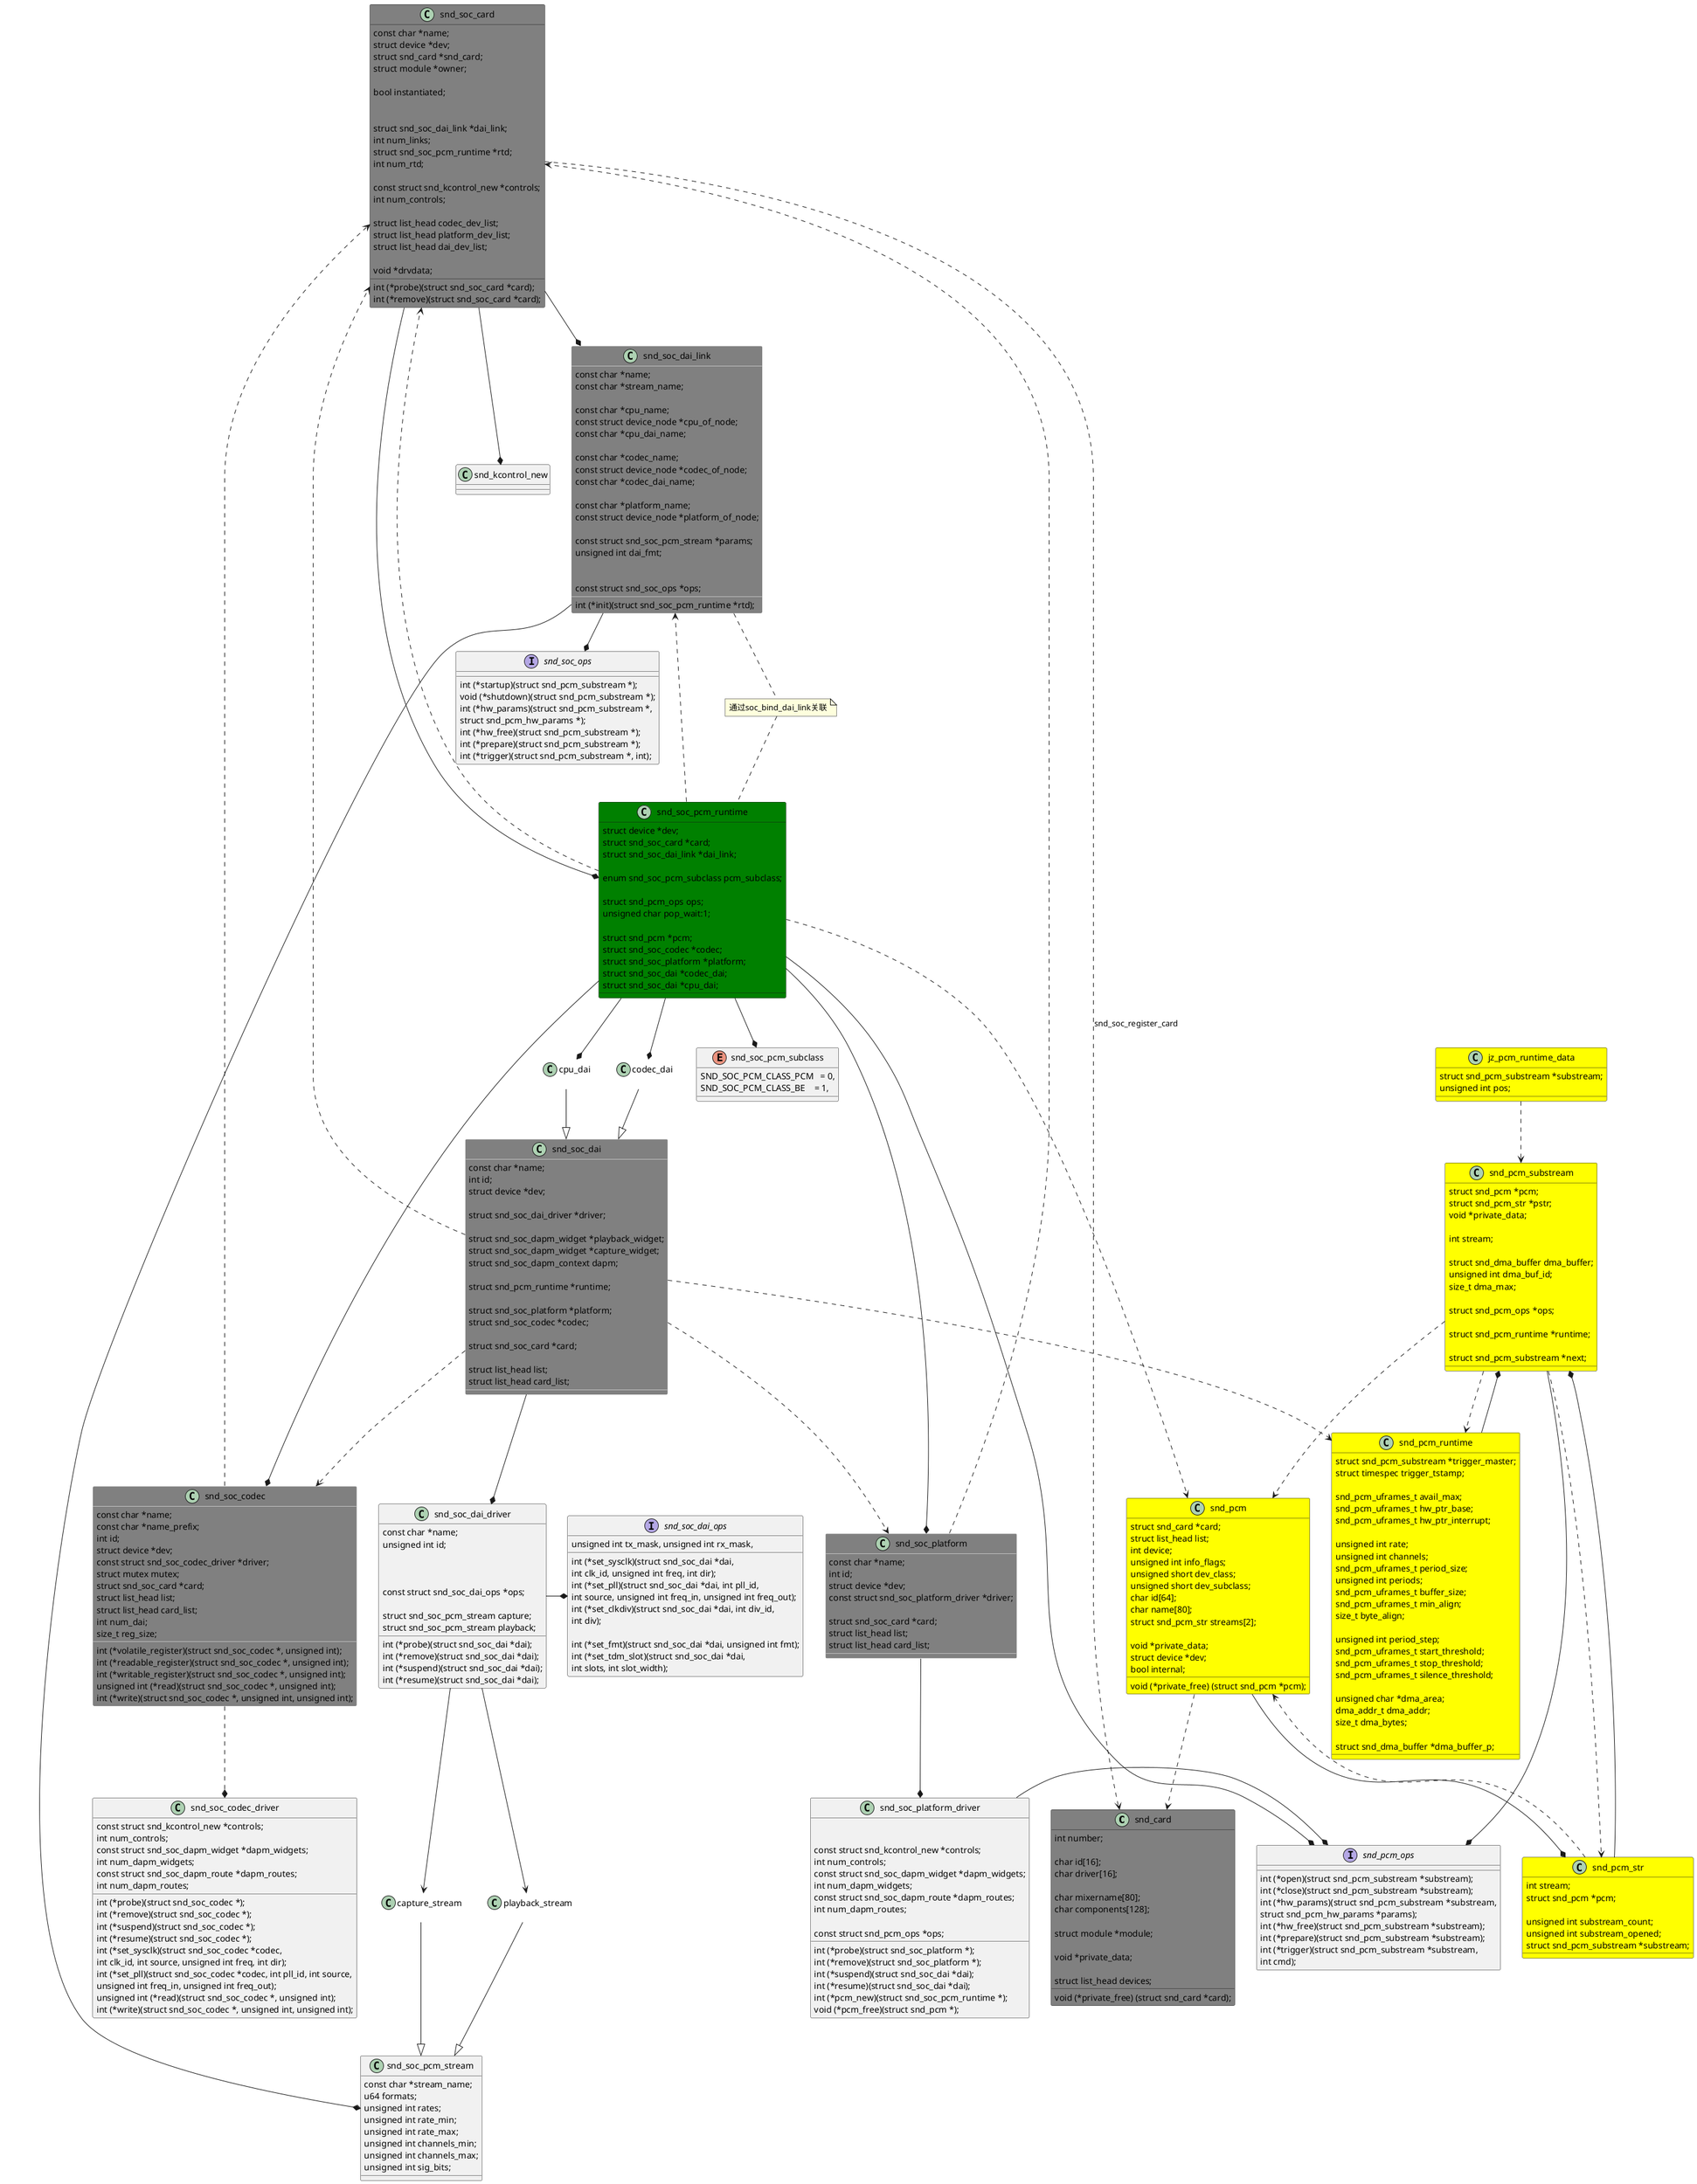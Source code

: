 @startuml  aa.png

class snd_card #gray {
	int number;                                  

	char id[16];                                         
	char driver[16];                                                       
                    
	char mixername[80];                                                 
	char components[128];                             
                                                 
	struct module *module;                                   

	void *private_data;                          
	void (*private_free) (struct snd_card *card);            
                                             
	struct list_head devices;                                            
}

class snd_pcm #yellow {
	struct snd_card *card;                                                     
	struct list_head list;                                                     
	int device;                                         
	unsigned int info_flags;                                                   
	unsigned short dev_class;                                                  
	unsigned short dev_subclass;                                               
	char id[64];                                                               
	char name[80];                                                             
	struct snd_pcm_str streams[2];                                             
	                                    
	void *private_data;                                                        
	void (*private_free) (struct snd_pcm *pcm);                                
	struct device *dev;             
	bool internal;                     
}

snd_pcm --* snd_pcm_str
snd_pcm ..> snd_card

class snd_soc_card #gray {                                     
	const char *name;                                     
	struct device *dev;                                   
	struct snd_card *snd_card;                            
	struct module *owner;                                 

	bool instantiated;                                    

	int (*probe)(struct snd_soc_card *card);              
	int (*remove)(struct snd_soc_card *card);             
                            
	struct snd_soc_dai_link *dai_link;                                        
	int num_links;                                                            
	struct snd_soc_pcm_runtime *rtd;                                          
	int num_rtd;                                                              

	const struct snd_kcontrol_new *controls;                                  
	int num_controls;                                                         

	struct list_head codec_dev_list;                              
	struct list_head platform_dev_list;                           
	struct list_head dai_dev_list;                                

	void *drvdata;     
}

snd_soc_card ..> snd_card : snd_soc_register_card
snd_soc_card --* snd_soc_dai_link
snd_soc_card --* snd_soc_pcm_runtime
snd_soc_card --* snd_kcontrol_new

note "通过soc_bind_dai_link关联" as N1
snd_soc_dai_link .. N1
N1 .. snd_soc_pcm_runtime

class snd_soc_dai_link #gray ##white {
	const char *name;          
	const char *stream_name;       

	const char *cpu_name;                    
	const struct device_node *cpu_of_node;   
	const char *cpu_dai_name;  

	const char *codec_name; 
	const struct device_node *codec_of_node;
	const char *codec_dai_name; 

	const char *platform_name;                 
	const struct device_node *platform_of_node;

	const struct snd_soc_pcm_stream *params;                      
	unsigned int dai_fmt;          

	int (*init)(struct snd_soc_pcm_runtime *rtd);    

	const struct snd_soc_ops *ops;         
}

snd_soc_dai_link --* snd_soc_pcm_stream
snd_soc_dai_link --* snd_soc_ops

class snd_soc_pcm_stream {
	const char *stream_name;   
	u64 formats;            
	unsigned int rates;     
	unsigned int rate_min;     
	unsigned int rate_max;     
	unsigned int channels_min; 
	unsigned int channels_max; 
	unsigned int sig_bits;     
}


interface snd_soc_ops {
	int (*startup)(struct snd_pcm_substream *);                                          
	void (*shutdown)(struct snd_pcm_substream *);                                        
	int (*hw_params)(struct snd_pcm_substream *, 
	struct snd_pcm_hw_params *);            
	int (*hw_free)(struct snd_pcm_substream *);                                          
	int (*prepare)(struct snd_pcm_substream *);                                          
	int (*trigger)(struct snd_pcm_substream *, int);                                     
}

class snd_soc_pcm_runtime #green {
	struct device *dev;                            
	struct snd_soc_card *card;                     
	struct snd_soc_dai_link *dai_link;             

	enum snd_soc_pcm_subclass pcm_subclass;        

	struct snd_pcm_ops ops;                        
	unsigned char pop_wait:1;    
                          
	struct snd_pcm *pcm;                             
	struct snd_soc_codec *codec;                     
	struct snd_soc_platform *platform;               
	struct snd_soc_dai *codec_dai;                   
	struct snd_soc_dai *cpu_dai;                     
}

snd_soc_pcm_runtime ..> snd_soc_card
snd_soc_pcm_runtime ..> snd_soc_dai_link
snd_soc_pcm_runtime --* snd_soc_pcm_subclass
snd_soc_pcm_runtime --* snd_pcm_ops
snd_soc_pcm_runtime ..> snd_pcm
snd_soc_pcm_runtime --* snd_soc_codec
snd_soc_pcm_runtime --* snd_soc_platform
snd_soc_pcm_runtime --* codec_dai
snd_soc_pcm_runtime --* cpu_dai
codec_dai --|> snd_soc_dai
cpu_dai --|> snd_soc_dai

class codec_dai #white ##white {
}
class cpu_dai #white ##white {
}

enum snd_soc_pcm_subclass {            
    SND_SOC_PCM_CLASS_PCM   = 0,       
    SND_SOC_PCM_CLASS_BE    = 1,       
}

interface snd_pcm_ops {
	int (*open)(struct snd_pcm_substream *substream);                
	int (*close)(struct snd_pcm_substream *substream);               
	int (*hw_params)(struct snd_pcm_substream *substream,
	struct snd_pcm_hw_params *params);                      
	int (*hw_free)(struct snd_pcm_substream *substream);             
	int (*prepare)(struct snd_pcm_substream *substream);             
	int (*trigger)(struct snd_pcm_substream *substream, 
	int cmd);    

}

class snd_soc_platform #gray ##white {
	const char *name;                                          
	int id;                                                    
	struct device *dev;                                        
	const struct snd_soc_platform_driver *driver;              

	struct snd_soc_card *card;                   
	struct list_head list;                       
	struct list_head card_list;                  
}

snd_soc_platform ..> snd_soc_card
snd_soc_platform --* snd_soc_platform_driver

class snd_soc_platform_driver {
	int (*probe)(struct snd_soc_platform *);                                 
	int (*remove)(struct snd_soc_platform *);                                
	int (*suspend)(struct snd_soc_dai *dai);                                 
	int (*resume)(struct snd_soc_dai *dai);                                  

                                    
	int (*pcm_new)(struct snd_soc_pcm_runtime *);                            
	void (*pcm_free)(struct snd_pcm *);                                      
           
	const struct snd_kcontrol_new *controls;                                 
	int num_controls;                                                        
	const struct snd_soc_dapm_widget *dapm_widgets;                          
	int num_dapm_widgets;                                                    
	const struct snd_soc_dapm_route *dapm_routes;                            
	int num_dapm_routes;                                                     
            
	const struct snd_pcm_ops *ops;           
}
snd_soc_platform_driver -* snd_pcm_ops

class snd_soc_dai #gray  ##white {
	const char *name;                       
	int id;                                 
	struct device *dev;                     
	                                 
	struct snd_soc_dai_driver *driver;               

	struct snd_soc_dapm_widget *playback_widget;            
	struct snd_soc_dapm_widget *capture_widget;             
	struct snd_soc_dapm_context dapm;                       

	struct snd_pcm_runtime *runtime;  
                    
	struct snd_soc_platform *platform;               
	struct snd_soc_codec *codec;                     

	struct snd_soc_card *card;                       

	struct list_head list;                           
	struct list_head card_list;                      
}

snd_soc_dai ..> snd_soc_card
snd_soc_dai ..> snd_soc_platform
snd_soc_dai ..> snd_soc_codec
snd_soc_dai ..> snd_pcm_runtime
snd_soc_dai --* snd_soc_dai_driver

class snd_soc_dai_driver {             
	const char *name;                  
	unsigned int id;                                   

                        
	int (*probe)(struct snd_soc_dai *dai);              
	int (*remove)(struct snd_soc_dai *dai);             
	int (*suspend)(struct snd_soc_dai *dai);            
	int (*resume)(struct snd_soc_dai *dai);             
                                
	const struct snd_soc_dai_ops *ops;             
                       
	struct snd_soc_pcm_stream capture;             
	struct snd_soc_pcm_stream playback;            
}

snd_soc_dai_driver -* snd_soc_dai_ops
snd_soc_dai_driver --> capture_stream
snd_soc_dai_driver --> playback_stream 

capture_stream --|> snd_soc_pcm_stream
playback_stream --|> snd_soc_pcm_stream

class capture_stream #white ##white {
}
class playback_stream #white ##white {
}

interface snd_soc_dai_ops {
	int (*set_sysclk)(struct snd_soc_dai *dai,                                  
	int clk_id, unsigned int freq, int dir);                                
	int (*set_pll)(struct snd_soc_dai *dai, int pll_id, 
	int source, unsigned int freq_in, unsigned int freq_out);                           
	int (*set_clkdiv)(struct snd_soc_dai *dai, int div_id, 
	int div);            

	int (*set_fmt)(struct snd_soc_dai *dai, unsigned int fmt);                  
	int (*set_tdm_slot)(struct snd_soc_dai *dai,                                
	unsigned int tx_mask, unsigned int rx_mask,                             
	int slots, int slot_width);                                             
}

class snd_soc_codec #gray ##white {
	const char *name;                                              
	const char *name_prefix;                                       
	int id;                                                        
	struct device *dev;                                            
	const struct snd_soc_codec_driver *driver;                     
	struct mutex mutex;                                    
	struct snd_soc_card *card;                             
	struct list_head list;                                 
	struct list_head card_list;                            
	int num_dai;                                           
	size_t reg_size;               
	int (*volatile_register)(struct snd_soc_codec *, unsigned int);      
	int (*readable_register)(struct snd_soc_codec *, unsigned int);      
	int (*writable_register)(struct snd_soc_codec *, unsigned int);      
	unsigned int (*read)(struct snd_soc_codec *, unsigned int);        
	int (*write)(struct snd_soc_codec *, unsigned int, unsigned int);  
}

snd_soc_codec ..> snd_soc_card
snd_soc_codec ..* snd_soc_codec_driver

class snd_soc_codec_driver {                                                      
	int (*probe)(struct snd_soc_codec *);                                  
	int (*remove)(struct snd_soc_codec *);                                 
	int (*suspend)(struct snd_soc_codec *);                                
	int (*resume)(struct snd_soc_codec *);                                 

	const struct snd_kcontrol_new *controls;                               
	int num_controls;                                                      
	const struct snd_soc_dapm_widget *dapm_widgets;                        
	int num_dapm_widgets;                                                  
	const struct snd_soc_dapm_route *dapm_routes;                          
	int num_dapm_routes;                                                   
                                          
	int (*set_sysclk)(struct snd_soc_codec *codec,                         
	int clk_id, int source, unsigned int freq, int dir);         
	int (*set_pll)(struct snd_soc_codec *codec, int pll_id, int source,    
	unsigned int freq_in, unsigned int freq_out);                      
                                                         
	unsigned int (*read)(struct snd_soc_codec *, unsigned int);               
	int (*write)(struct snd_soc_codec *, unsigned int, unsigned int);         
}

class snd_pcm_str #yellow {
	int stream;                 
	struct snd_pcm *pcm;                                 
                             
	unsigned int substream_count;                        
	unsigned int substream_opened;                       
	struct snd_pcm_substream *substream;                 
}
snd_pcm_str ..> snd_pcm
snd_pcm_str --* snd_pcm_substream

class snd_pcm_substream #yellow {
	struct snd_pcm *pcm;     
	struct snd_pcm_str *pstr;
	void *private_data; 

	int stream;        

	struct snd_dma_buffer dma_buffer;           
	unsigned int dma_buf_id;                    
	size_t dma_max;                             
	        
	struct snd_pcm_ops *ops;                    
	      
	struct snd_pcm_runtime *runtime;            
	 
	struct snd_pcm_substream *next;     
}

snd_pcm_substream ..> snd_pcm
snd_pcm_substream ..> snd_pcm_str
snd_pcm_substream ..> snd_pcm_runtime
snd_pcm_substream -* snd_pcm_ops

class snd_pcm_runtime #yellow {
	struct snd_pcm_substream *trigger_master;                                                  
	struct timespec trigger_tstamp;                               
                                                                            
	snd_pcm_uframes_t avail_max;                                                               
	snd_pcm_uframes_t hw_ptr_base;                      
	snd_pcm_uframes_t hw_ptr_interrupt;                 

	unsigned int rate;                                
	unsigned int channels;                     
	snd_pcm_uframes_t period_size;                      
	unsigned int periods;                                      
	snd_pcm_uframes_t buffer_size;                           
	snd_pcm_uframes_t min_align;            
	size_t byte_align;                                                           

	unsigned int period_step;           
	snd_pcm_uframes_t start_threshold;  
	snd_pcm_uframes_t stop_threshold;   
	snd_pcm_uframes_t silence_threshold;

	unsigned char *dma_area;                                             
	dma_addr_t dma_addr;            
	size_t dma_bytes;                                               

	struct snd_dma_buffer *dma_buffer_p;  
}

snd_pcm_runtime --* snd_pcm_substream



class jz_pcm_runtime_data #yellow {
	struct snd_pcm_substream *substream;         
	unsigned int pos;                            
}

jz_pcm_runtime_data ..> snd_pcm_substream

@enduml
